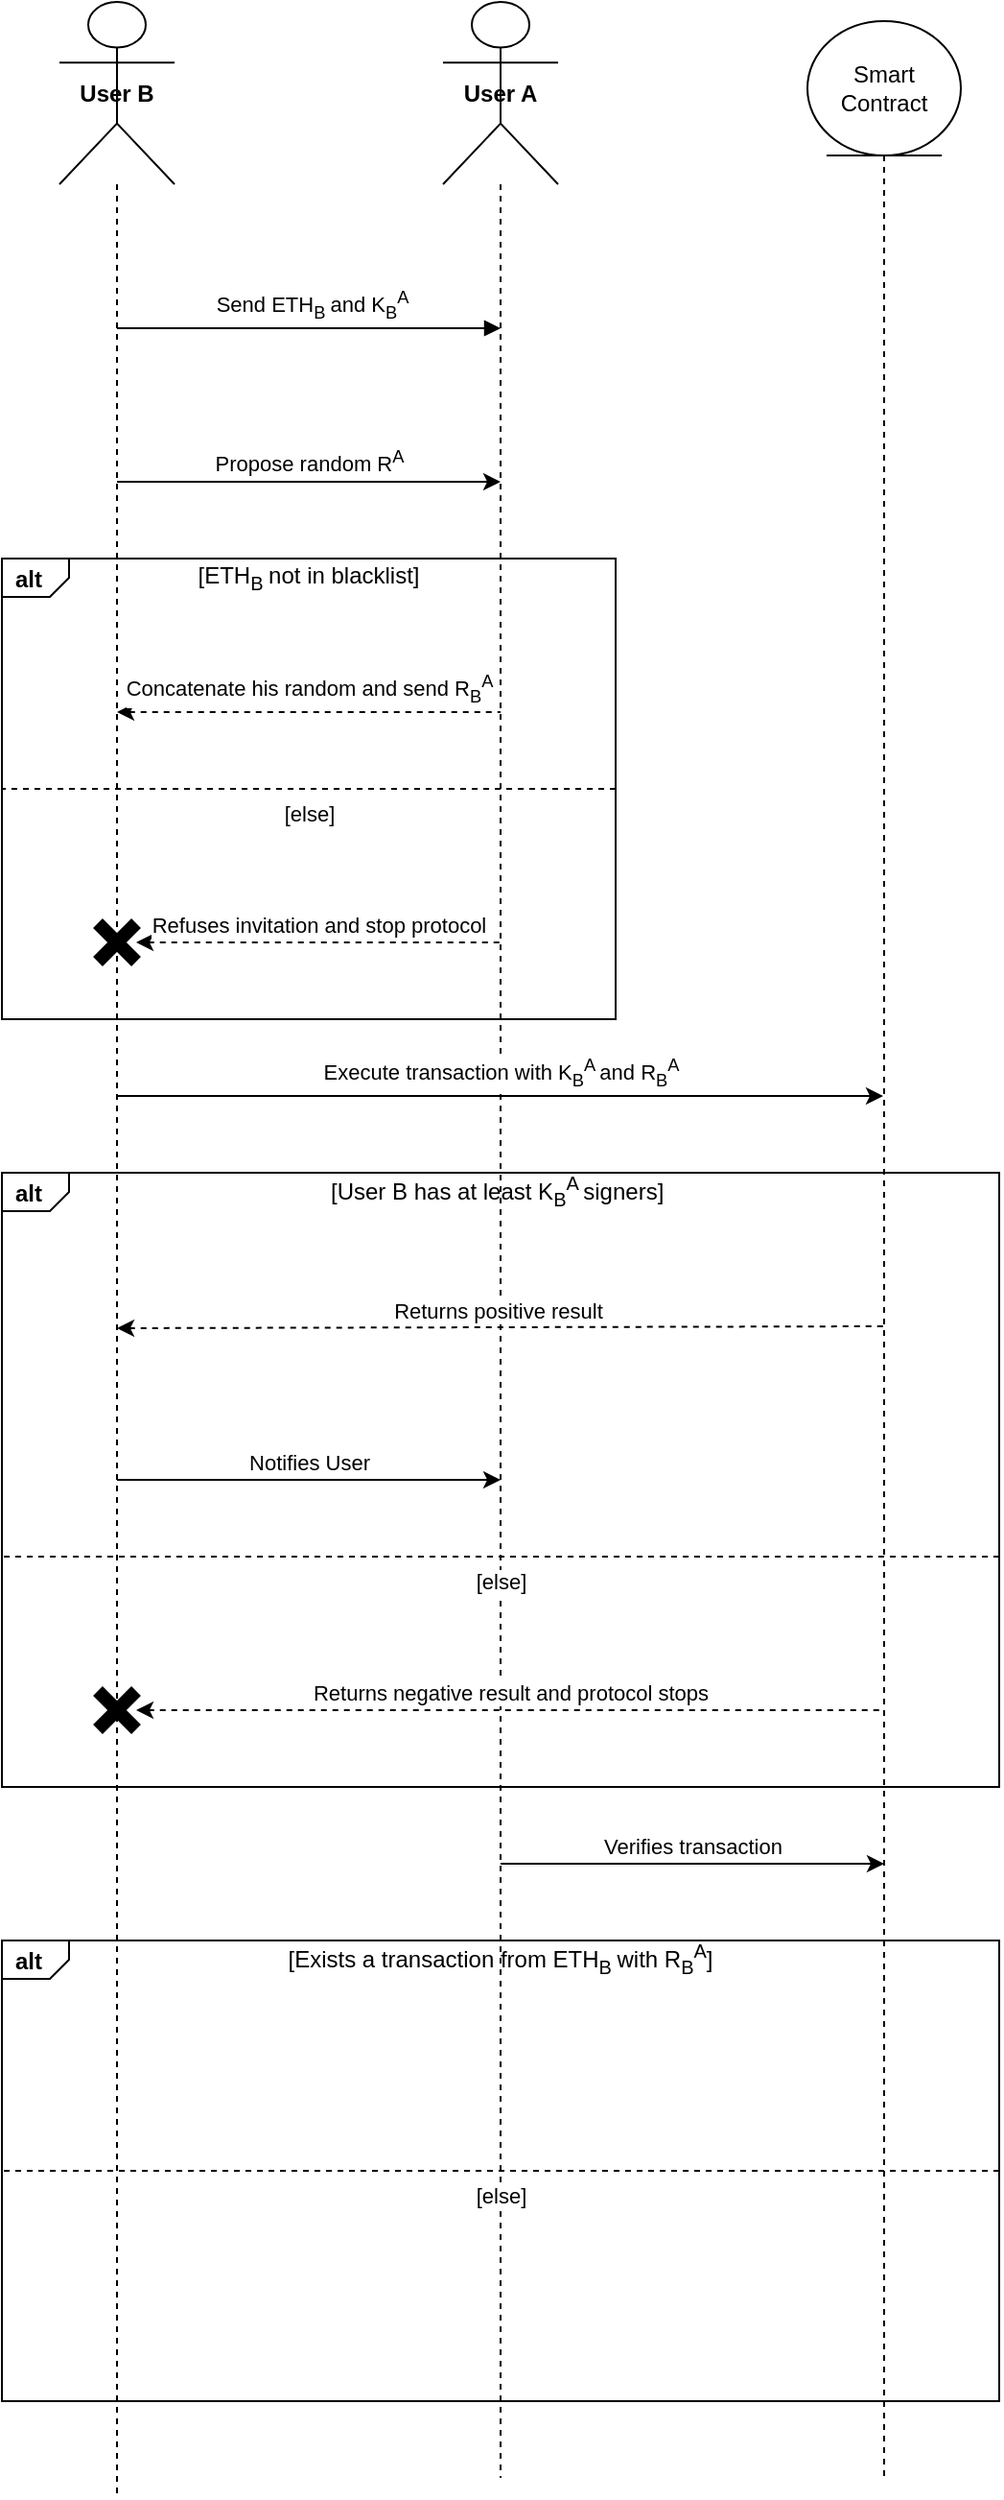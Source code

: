 <mxfile version="22.1.0" type="github">
  <diagram name="Page-1" id="13e1069c-82ec-6db2-03f1-153e76fe0fe0">
    <mxGraphModel dx="1434" dy="841" grid="1" gridSize="10" guides="1" tooltips="1" connect="1" arrows="1" fold="1" page="1" pageScale="1" pageWidth="1100" pageHeight="850" background="none" math="0" shadow="0">
      <root>
        <mxCell id="0" />
        <mxCell id="1" parent="0" />
        <mxCell id="R8ERbS6EY8pf5TJripWs-4" value="&lt;b&gt;User B&lt;/b&gt;" style="shape=umlLifeline;perimeter=lifelinePerimeter;whiteSpace=wrap;html=1;container=1;dropTarget=0;collapsible=0;recursiveResize=0;outlineConnect=0;portConstraint=eastwest;newEdgeStyle={&quot;curved&quot;:0,&quot;rounded&quot;:0};participant=umlActor;size=95;" parent="1" vertex="1">
          <mxGeometry x="350" y="30" width="60" height="1300" as="geometry" />
        </mxCell>
        <mxCell id="R8ERbS6EY8pf5TJripWs-6" value="&lt;b&gt;User A&lt;/b&gt;" style="shape=umlLifeline;perimeter=lifelinePerimeter;whiteSpace=wrap;html=1;container=1;dropTarget=0;collapsible=0;recursiveResize=0;outlineConnect=0;portConstraint=eastwest;newEdgeStyle={&quot;curved&quot;:0,&quot;rounded&quot;:0};participant=umlActor;size=95;" parent="1" vertex="1">
          <mxGeometry x="550" y="30" width="60" height="1290" as="geometry" />
        </mxCell>
        <mxCell id="R8ERbS6EY8pf5TJripWs-15" value="Smart Contract" style="shape=umlLifeline;perimeter=lifelinePerimeter;whiteSpace=wrap;html=1;container=1;dropTarget=0;collapsible=0;recursiveResize=0;outlineConnect=0;portConstraint=eastwest;newEdgeStyle={&quot;curved&quot;:0,&quot;rounded&quot;:0};participant=umlEntity;size=70;" parent="1" vertex="1">
          <mxGeometry x="740" y="40" width="80" height="1280" as="geometry" />
        </mxCell>
        <mxCell id="gxXh9DrUmTccA9TRPWSn-6" value="alt" style="html=1;shape=mxgraph.sysml.package;labelX=35;fontStyle=1;align=left;verticalAlign=top;spacingLeft=5;spacingTop=-3;fillColor=none;" vertex="1" parent="1">
          <mxGeometry x="320" y="320" width="320" height="240" as="geometry" />
        </mxCell>
        <mxCell id="R8ERbS6EY8pf5TJripWs-25" value="&amp;nbsp;Send ETH&lt;sub&gt;B &lt;/sub&gt;and K&lt;sub&gt;B&lt;/sub&gt;&lt;sup&gt;A&lt;/sup&gt;" style="html=1;verticalAlign=bottom;endArrow=block;curved=0;rounded=0;" parent="1" edge="1">
          <mxGeometry width="80" relative="1" as="geometry">
            <mxPoint x="380" y="200" as="sourcePoint" />
            <mxPoint x="580" y="200" as="targetPoint" />
            <mxPoint as="offset" />
          </mxGeometry>
        </mxCell>
        <mxCell id="gxXh9DrUmTccA9TRPWSn-1" value="Propose random R&lt;sup&gt;A&lt;/sup&gt;" style="html=1;verticalAlign=bottom;endArrow=classic;curved=0;rounded=0;startArrow=none;startFill=0;endFill=1;" edge="1" parent="1">
          <mxGeometry width="80" relative="1" as="geometry">
            <mxPoint x="380" y="280" as="sourcePoint" />
            <mxPoint x="580" y="280" as="targetPoint" />
            <mxPoint as="offset" />
          </mxGeometry>
        </mxCell>
        <mxCell id="gxXh9DrUmTccA9TRPWSn-10" value="" style="strokeColor=inherit;fillColor=inherit;gradientColor=inherit;endArrow=none;html=1;edgeStyle=none;dashed=1;rounded=0;entryX=0;entryY=0.5;entryDx=0;entryDy=0;entryPerimeter=0;exitX=1;exitY=0.5;exitDx=0;exitDy=0;exitPerimeter=0;" edge="1" parent="1" source="gxXh9DrUmTccA9TRPWSn-6" target="gxXh9DrUmTccA9TRPWSn-6">
          <mxGeometry relative="1" as="geometry">
            <mxPoint x="380" y="360" as="targetPoint" />
            <mxPoint x="700" y="360" as="sourcePoint" />
          </mxGeometry>
        </mxCell>
        <mxCell id="gxXh9DrUmTccA9TRPWSn-17" value="[else]" style="edgeLabel;html=1;align=center;verticalAlign=top;resizable=0;points=[];" vertex="1" connectable="0" parent="gxXh9DrUmTccA9TRPWSn-10">
          <mxGeometry relative="1" as="geometry">
            <mxPoint as="offset" />
          </mxGeometry>
        </mxCell>
        <mxCell id="gxXh9DrUmTccA9TRPWSn-24" value="[ETH&lt;sub&gt;B &lt;/sub&gt;not in blacklist]" style="text;html=1;strokeColor=none;fillColor=none;align=center;verticalAlign=middle;whiteSpace=wrap;rounded=0;" vertex="1" parent="1">
          <mxGeometry x="360" y="320" width="240" height="20" as="geometry" />
        </mxCell>
        <mxCell id="gxXh9DrUmTccA9TRPWSn-25" value="Refuses invitation and stop protocol" style="html=1;verticalAlign=bottom;endArrow=none;curved=0;rounded=0;startArrow=classic;startFill=1;endFill=0;dashed=1;" edge="1" parent="1">
          <mxGeometry width="80" relative="1" as="geometry">
            <mxPoint x="390" y="520" as="sourcePoint" />
            <mxPoint x="580" y="520" as="targetPoint" />
            <mxPoint as="offset" />
          </mxGeometry>
        </mxCell>
        <mxCell id="gxXh9DrUmTccA9TRPWSn-26" value="Concatenate his random and send R&lt;sub&gt;B&lt;/sub&gt;&lt;sup&gt;A&lt;/sup&gt;" style="html=1;verticalAlign=bottom;endArrow=none;curved=0;rounded=0;startArrow=classic;startFill=1;endFill=0;dashed=1;" edge="1" parent="1">
          <mxGeometry width="80" relative="1" as="geometry">
            <mxPoint x="380" y="400" as="sourcePoint" />
            <mxPoint x="580" y="400" as="targetPoint" />
            <mxPoint as="offset" />
          </mxGeometry>
        </mxCell>
        <mxCell id="gxXh9DrUmTccA9TRPWSn-29" value="alt" style="html=1;shape=mxgraph.sysml.package;labelX=35;fontStyle=1;align=left;verticalAlign=top;spacingLeft=5;spacingTop=-3;fillColor=none;" vertex="1" parent="1">
          <mxGeometry x="320" y="640" width="520" height="320" as="geometry" />
        </mxCell>
        <mxCell id="gxXh9DrUmTccA9TRPWSn-27" value="Execute transaction with K&lt;sub style=&quot;border-color: var(--border-color);&quot;&gt;B&lt;/sub&gt;&lt;sup style=&quot;border-color: var(--border-color);&quot;&gt;A &lt;/sup&gt;&lt;span style=&quot;border-color: var(--border-color);&quot;&gt;and&amp;nbsp;&lt;/span&gt;R&lt;sub style=&quot;border-color: var(--border-color);&quot;&gt;B&lt;/sub&gt;&lt;sup style=&quot;border-color: var(--border-color);&quot;&gt;A&lt;/sup&gt;" style="html=1;verticalAlign=bottom;endArrow=classic;curved=0;rounded=0;startArrow=none;startFill=0;endFill=1;" edge="1" parent="1" target="R8ERbS6EY8pf5TJripWs-15">
          <mxGeometry width="80" relative="1" as="geometry">
            <mxPoint x="380" y="600" as="sourcePoint" />
            <mxPoint x="580" y="600" as="targetPoint" />
            <mxPoint as="offset" />
            <Array as="points">
              <mxPoint x="740" y="600" />
            </Array>
          </mxGeometry>
        </mxCell>
        <mxCell id="gxXh9DrUmTccA9TRPWSn-30" value="" style="strokeColor=inherit;fillColor=inherit;gradientColor=inherit;endArrow=none;html=1;edgeStyle=none;dashed=1;rounded=0;entryX=0;entryY=0.5;entryDx=0;entryDy=0;entryPerimeter=0;exitX=1;exitY=0.5;exitDx=0;exitDy=0;exitPerimeter=0;" edge="1" parent="1">
          <mxGeometry relative="1" as="geometry">
            <mxPoint x="320" y="840" as="targetPoint" />
            <mxPoint x="840" y="840" as="sourcePoint" />
          </mxGeometry>
        </mxCell>
        <mxCell id="gxXh9DrUmTccA9TRPWSn-31" value="[else]" style="edgeLabel;html=1;align=center;verticalAlign=top;resizable=0;points=[];" vertex="1" connectable="0" parent="gxXh9DrUmTccA9TRPWSn-30">
          <mxGeometry relative="1" as="geometry">
            <mxPoint as="offset" />
          </mxGeometry>
        </mxCell>
        <mxCell id="gxXh9DrUmTccA9TRPWSn-32" value="[User B has at least K&lt;sub style=&quot;border-color: var(--border-color);&quot;&gt;B&lt;/sub&gt;&lt;sup style=&quot;border-color: var(--border-color);&quot;&gt;A &lt;/sup&gt;&lt;span style=&quot;border-color: var(--border-color);&quot;&gt;signers&lt;/span&gt;]&amp;nbsp;" style="text;html=1;strokeColor=none;fillColor=none;align=center;verticalAlign=middle;whiteSpace=wrap;rounded=0;" vertex="1" parent="1">
          <mxGeometry x="360" y="640" width="440" height="20" as="geometry" />
        </mxCell>
        <mxCell id="gxXh9DrUmTccA9TRPWSn-33" value="Returns positive result&amp;nbsp;" style="html=1;verticalAlign=bottom;endArrow=none;curved=0;rounded=0;startArrow=classic;startFill=1;endFill=0;dashed=1;" edge="1" parent="1">
          <mxGeometry width="80" relative="1" as="geometry">
            <mxPoint x="380" y="721" as="sourcePoint" />
            <mxPoint x="780" y="720" as="targetPoint" />
            <mxPoint as="offset" />
          </mxGeometry>
        </mxCell>
        <mxCell id="gxXh9DrUmTccA9TRPWSn-35" value="Returns negative result and protocol stops" style="html=1;verticalAlign=bottom;endArrow=none;curved=0;rounded=0;startArrow=classic;startFill=1;endFill=0;dashed=1;" edge="1" parent="1">
          <mxGeometry width="80" relative="1" as="geometry">
            <mxPoint x="390" y="920" as="sourcePoint" />
            <mxPoint x="780" y="920" as="targetPoint" />
            <mxPoint as="offset" />
          </mxGeometry>
        </mxCell>
        <mxCell id="gxXh9DrUmTccA9TRPWSn-36" value="" style="shape=mxgraph.sysml.x;strokeWidth=7;" vertex="1" parent="1">
          <mxGeometry x="370" y="510" width="20" height="20" as="geometry" />
        </mxCell>
        <mxCell id="gxXh9DrUmTccA9TRPWSn-37" value="" style="shape=mxgraph.sysml.x;strokeWidth=7;" vertex="1" parent="1">
          <mxGeometry x="370" y="910" width="20" height="20" as="geometry" />
        </mxCell>
        <mxCell id="gxXh9DrUmTccA9TRPWSn-39" value="Verifies transaction" style="html=1;verticalAlign=bottom;endArrow=classic;curved=0;rounded=0;startArrow=none;startFill=0;endFill=1;" edge="1" parent="1">
          <mxGeometry width="80" relative="1" as="geometry">
            <mxPoint x="580" y="1000" as="sourcePoint" />
            <mxPoint x="780" y="1000" as="targetPoint" />
            <mxPoint as="offset" />
          </mxGeometry>
        </mxCell>
        <mxCell id="gxXh9DrUmTccA9TRPWSn-41" value="alt" style="html=1;shape=mxgraph.sysml.package;labelX=35;fontStyle=1;align=left;verticalAlign=top;spacingLeft=5;spacingTop=-3;fillColor=none;" vertex="1" parent="1">
          <mxGeometry x="320" y="1040" width="520" height="240" as="geometry" />
        </mxCell>
        <mxCell id="gxXh9DrUmTccA9TRPWSn-43" value="" style="strokeColor=inherit;fillColor=inherit;gradientColor=inherit;endArrow=none;html=1;edgeStyle=none;dashed=1;rounded=0;entryX=0;entryY=0.5;entryDx=0;entryDy=0;entryPerimeter=0;exitX=1;exitY=0.5;exitDx=0;exitDy=0;exitPerimeter=0;" edge="1" parent="1" source="gxXh9DrUmTccA9TRPWSn-41" target="gxXh9DrUmTccA9TRPWSn-41">
          <mxGeometry relative="1" as="geometry">
            <mxPoint x="560" y="1090" as="targetPoint" />
            <mxPoint x="880" y="1090" as="sourcePoint" />
          </mxGeometry>
        </mxCell>
        <mxCell id="gxXh9DrUmTccA9TRPWSn-44" value="[else]" style="edgeLabel;html=1;align=center;verticalAlign=top;resizable=0;points=[];" vertex="1" connectable="0" parent="gxXh9DrUmTccA9TRPWSn-43">
          <mxGeometry relative="1" as="geometry">
            <mxPoint as="offset" />
          </mxGeometry>
        </mxCell>
        <mxCell id="gxXh9DrUmTccA9TRPWSn-45" value="[Exists a transaction from ETH&lt;sub style=&quot;border-color: var(--border-color);&quot;&gt;B &lt;/sub&gt;&lt;span style=&quot;border-color: var(--border-color);&quot;&gt;with&amp;nbsp;R&lt;sub style=&quot;border-color: var(--border-color);&quot;&gt;B&lt;/sub&gt;&lt;sup style=&quot;border-color: var(--border-color);&quot;&gt;A&lt;/sup&gt;&lt;/span&gt;]" style="text;html=1;strokeColor=none;fillColor=none;align=center;verticalAlign=middle;whiteSpace=wrap;rounded=0;" vertex="1" parent="1">
          <mxGeometry x="360" y="1040" width="440" height="20" as="geometry" />
        </mxCell>
        <mxCell id="gxXh9DrUmTccA9TRPWSn-46" value="Notifies User" style="html=1;verticalAlign=bottom;endArrow=classic;curved=0;rounded=0;startArrow=none;startFill=0;endFill=1;" edge="1" parent="1">
          <mxGeometry width="80" relative="1" as="geometry">
            <mxPoint x="380" y="800" as="sourcePoint" />
            <mxPoint x="580" y="800" as="targetPoint" />
            <mxPoint as="offset" />
          </mxGeometry>
        </mxCell>
      </root>
    </mxGraphModel>
  </diagram>
</mxfile>
